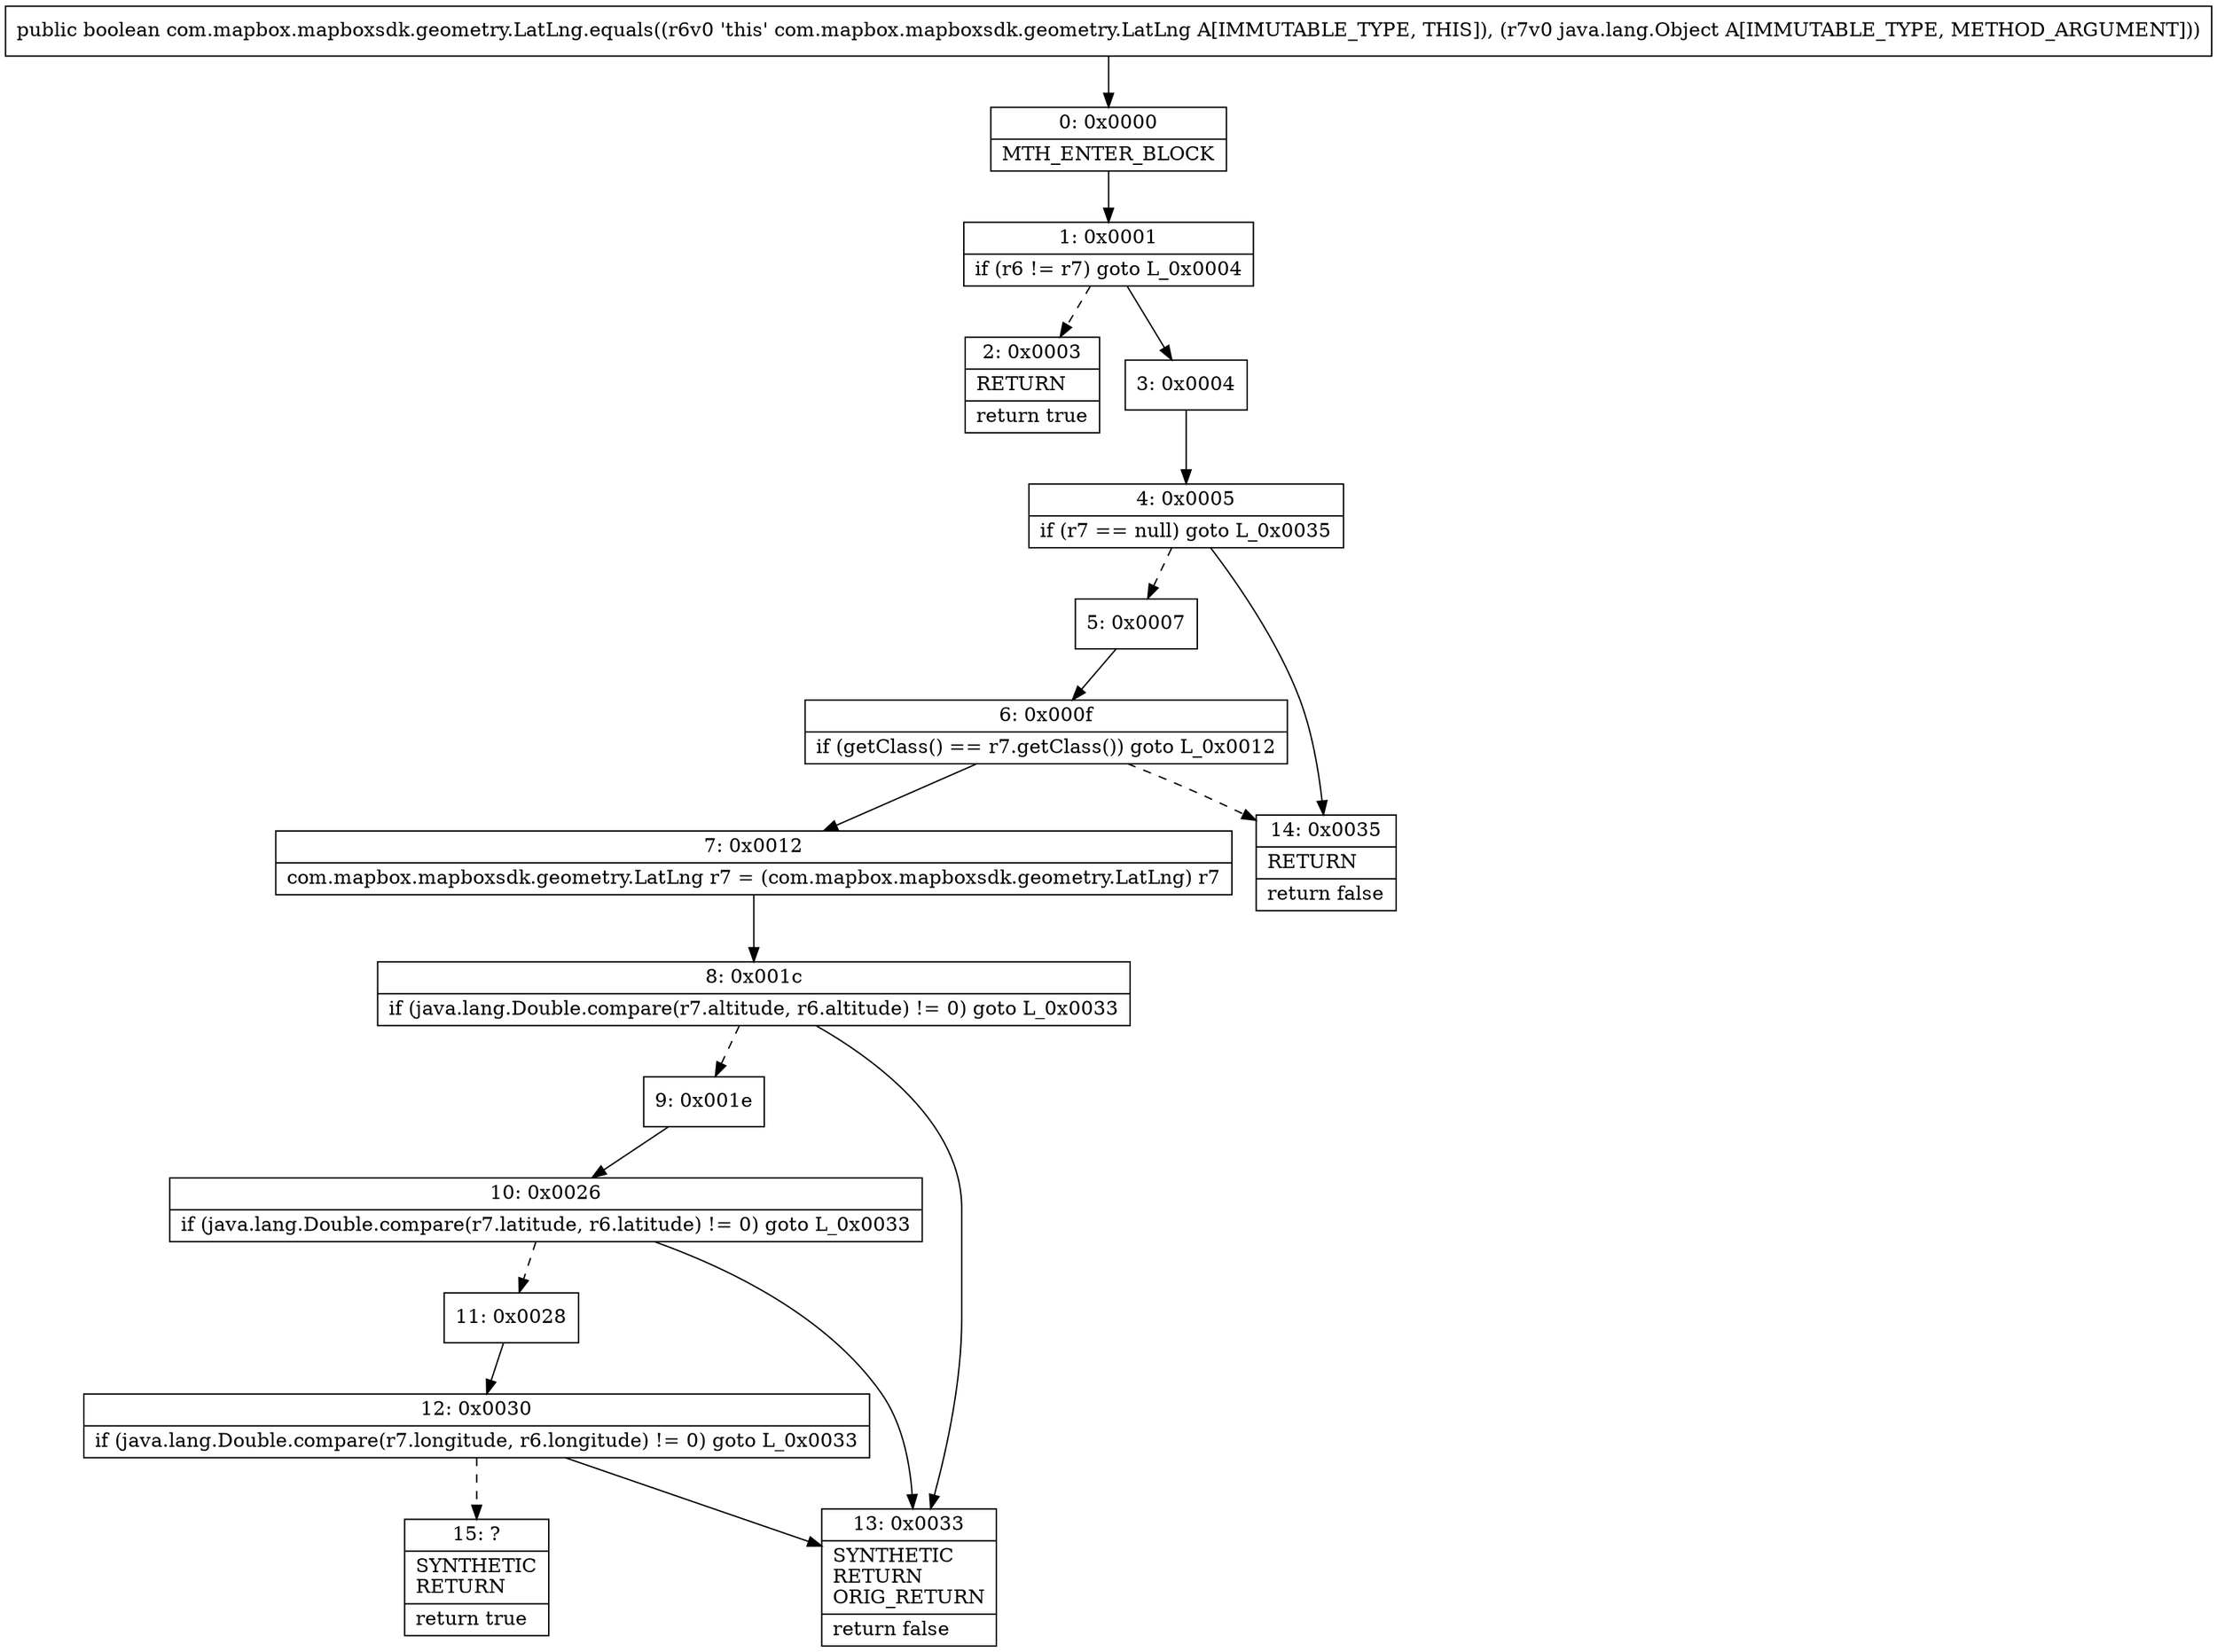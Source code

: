 digraph "CFG forcom.mapbox.mapboxsdk.geometry.LatLng.equals(Ljava\/lang\/Object;)Z" {
Node_0 [shape=record,label="{0\:\ 0x0000|MTH_ENTER_BLOCK\l}"];
Node_1 [shape=record,label="{1\:\ 0x0001|if (r6 != r7) goto L_0x0004\l}"];
Node_2 [shape=record,label="{2\:\ 0x0003|RETURN\l|return true\l}"];
Node_3 [shape=record,label="{3\:\ 0x0004}"];
Node_4 [shape=record,label="{4\:\ 0x0005|if (r7 == null) goto L_0x0035\l}"];
Node_5 [shape=record,label="{5\:\ 0x0007}"];
Node_6 [shape=record,label="{6\:\ 0x000f|if (getClass() == r7.getClass()) goto L_0x0012\l}"];
Node_7 [shape=record,label="{7\:\ 0x0012|com.mapbox.mapboxsdk.geometry.LatLng r7 = (com.mapbox.mapboxsdk.geometry.LatLng) r7\l}"];
Node_8 [shape=record,label="{8\:\ 0x001c|if (java.lang.Double.compare(r7.altitude, r6.altitude) != 0) goto L_0x0033\l}"];
Node_9 [shape=record,label="{9\:\ 0x001e}"];
Node_10 [shape=record,label="{10\:\ 0x0026|if (java.lang.Double.compare(r7.latitude, r6.latitude) != 0) goto L_0x0033\l}"];
Node_11 [shape=record,label="{11\:\ 0x0028}"];
Node_12 [shape=record,label="{12\:\ 0x0030|if (java.lang.Double.compare(r7.longitude, r6.longitude) != 0) goto L_0x0033\l}"];
Node_13 [shape=record,label="{13\:\ 0x0033|SYNTHETIC\lRETURN\lORIG_RETURN\l|return false\l}"];
Node_14 [shape=record,label="{14\:\ 0x0035|RETURN\l|return false\l}"];
Node_15 [shape=record,label="{15\:\ ?|SYNTHETIC\lRETURN\l|return true\l}"];
MethodNode[shape=record,label="{public boolean com.mapbox.mapboxsdk.geometry.LatLng.equals((r6v0 'this' com.mapbox.mapboxsdk.geometry.LatLng A[IMMUTABLE_TYPE, THIS]), (r7v0 java.lang.Object A[IMMUTABLE_TYPE, METHOD_ARGUMENT])) }"];
MethodNode -> Node_0;
Node_0 -> Node_1;
Node_1 -> Node_2[style=dashed];
Node_1 -> Node_3;
Node_3 -> Node_4;
Node_4 -> Node_5[style=dashed];
Node_4 -> Node_14;
Node_5 -> Node_6;
Node_6 -> Node_7;
Node_6 -> Node_14[style=dashed];
Node_7 -> Node_8;
Node_8 -> Node_9[style=dashed];
Node_8 -> Node_13;
Node_9 -> Node_10;
Node_10 -> Node_11[style=dashed];
Node_10 -> Node_13;
Node_11 -> Node_12;
Node_12 -> Node_13;
Node_12 -> Node_15[style=dashed];
}

